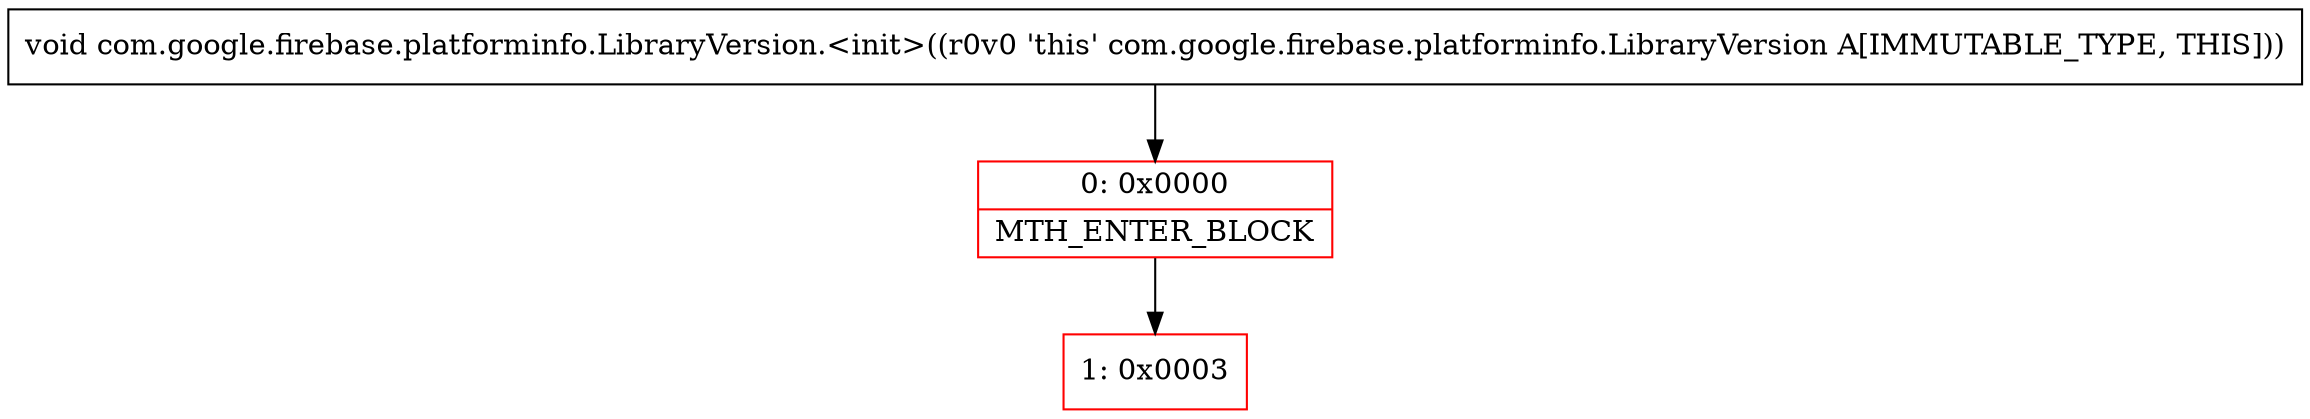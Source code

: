 digraph "CFG forcom.google.firebase.platforminfo.LibraryVersion.\<init\>()V" {
subgraph cluster_Region_1792096832 {
label = "R(0)";
node [shape=record,color=blue];
}
Node_0 [shape=record,color=red,label="{0\:\ 0x0000|MTH_ENTER_BLOCK\l}"];
Node_1 [shape=record,color=red,label="{1\:\ 0x0003}"];
MethodNode[shape=record,label="{void com.google.firebase.platforminfo.LibraryVersion.\<init\>((r0v0 'this' com.google.firebase.platforminfo.LibraryVersion A[IMMUTABLE_TYPE, THIS])) }"];
MethodNode -> Node_0;
Node_0 -> Node_1;
}

